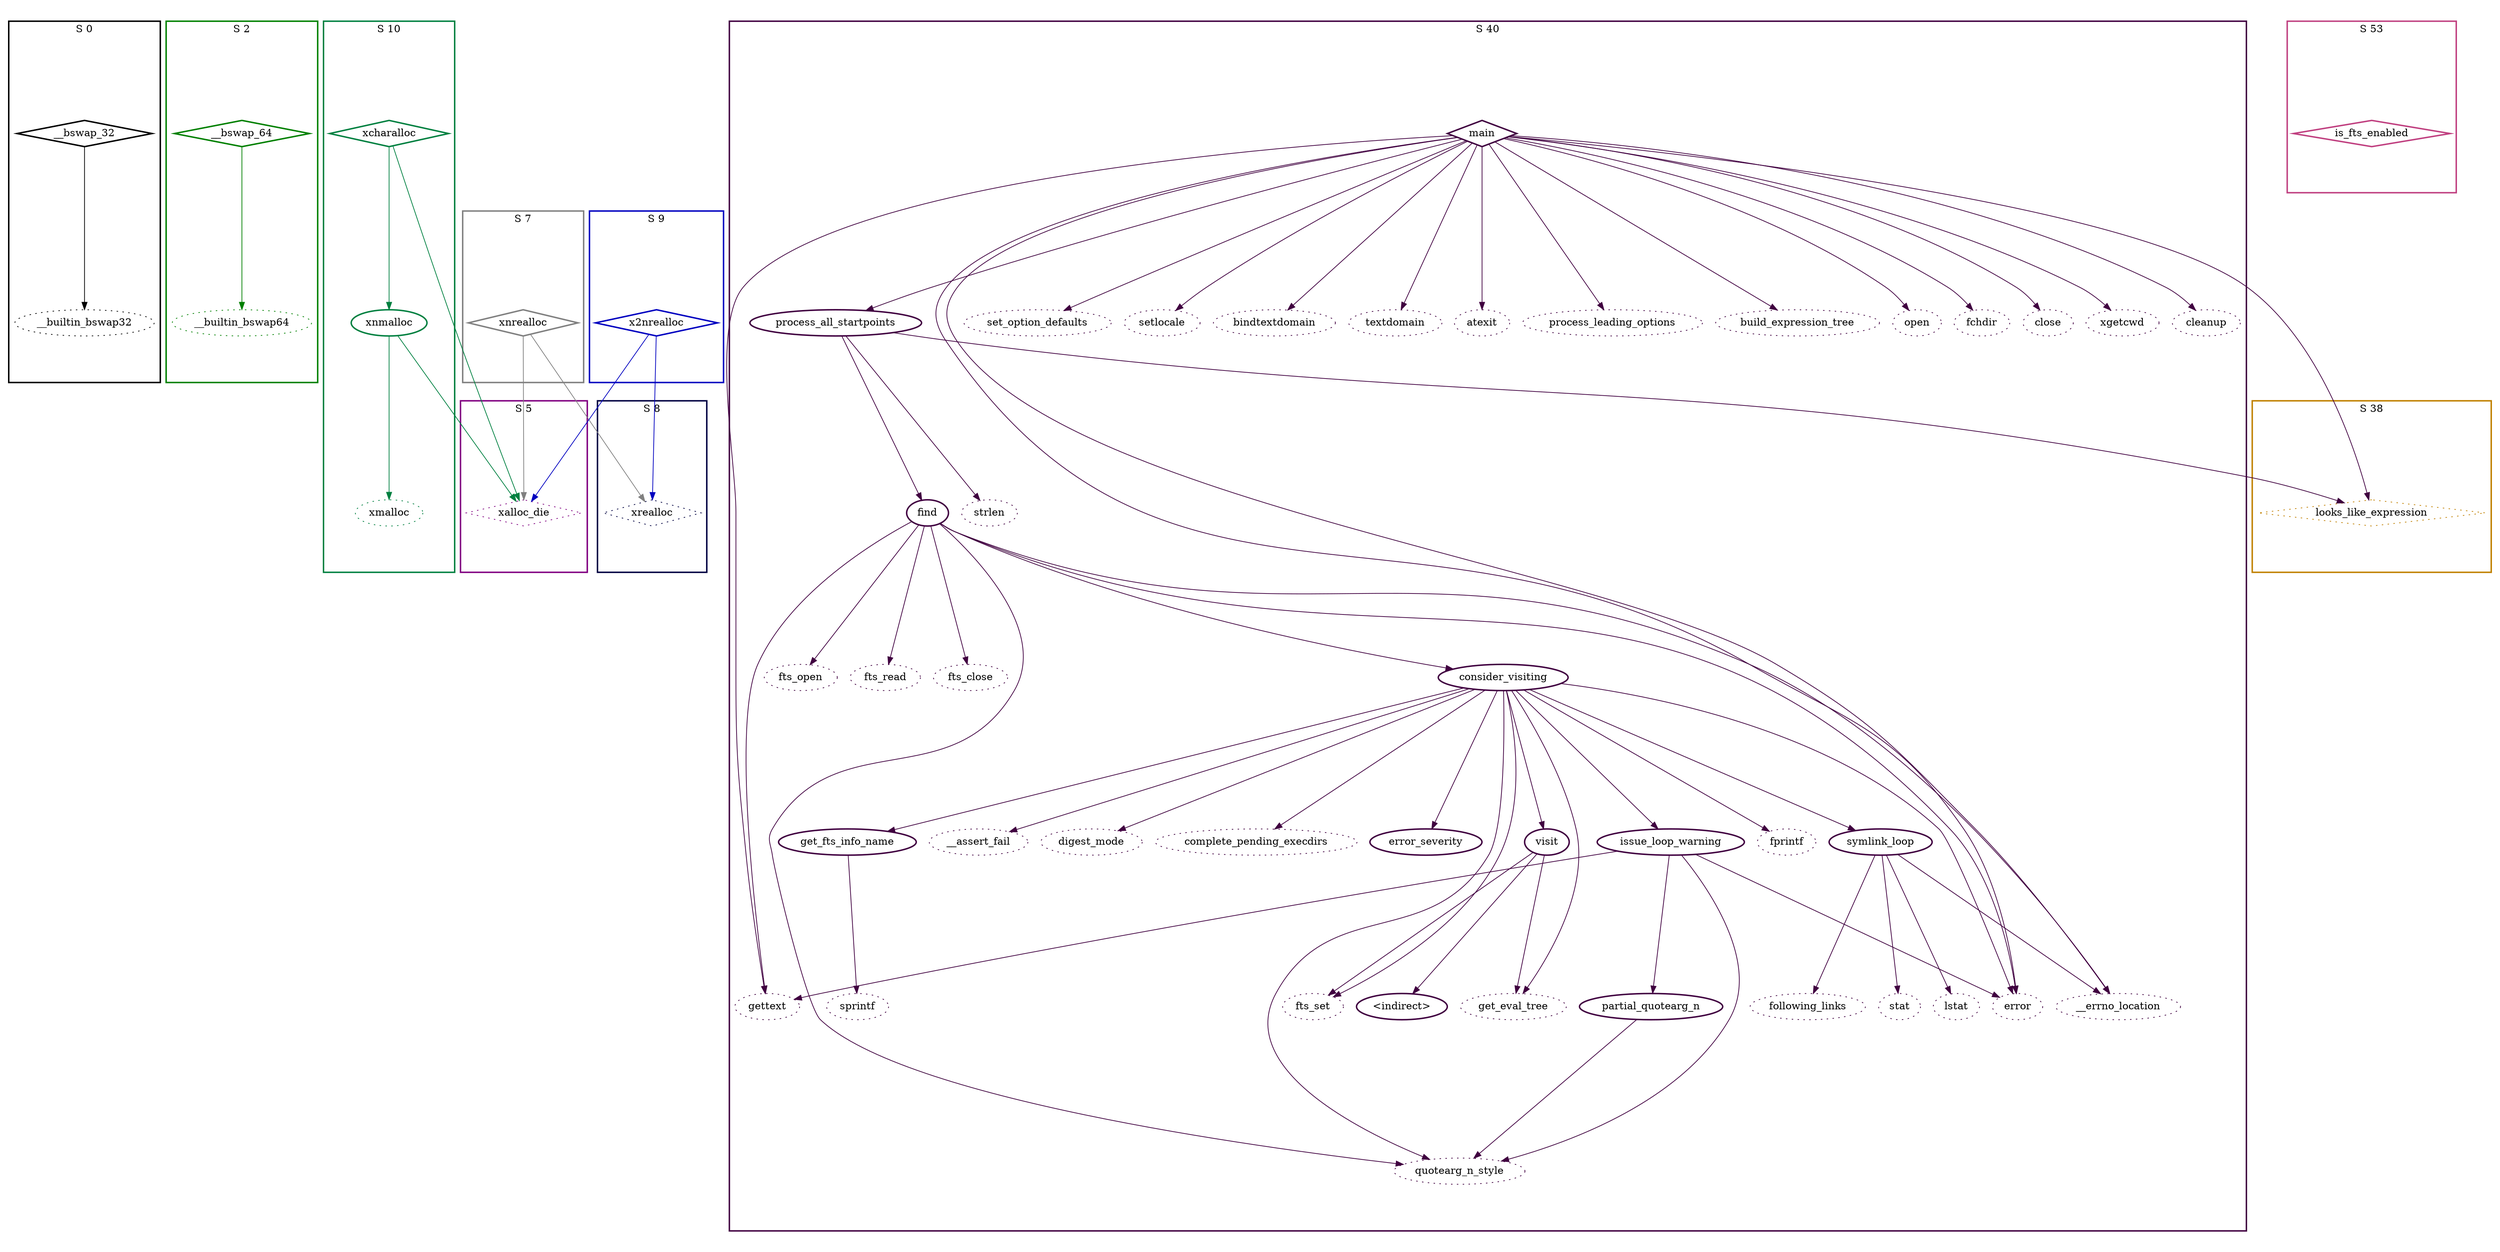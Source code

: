 digraph G {
  ratio=0.500000;
  "UV __bswap_32 (0)" [shape=diamond, label="__bswap_32", color="#000000",
                       style=bold];
  "UV __builtin_bswap32 (1)" [label="__builtin_bswap32", color="#000000",
                              style=dotted];
  "UV __bswap_64 (2)" [shape=diamond, label="__bswap_64", color="#008000",
                       style=bold];
  "UV __builtin_bswap64 (3)" [label="__builtin_bswap64", color="#008000",
                              style=dotted];
  "UV xnmalloc (4)" [label="xnmalloc", color="#008040", style=bold];
  "UV xalloc_die (5)" [shape=diamond, label="xalloc_die", color="#800080",
                       style=dotted];
  "UV xmalloc (6)" [label="xmalloc", color="#008040", style=dotted];
  "UV xnrealloc (7)" [shape=diamond, label="xnrealloc", color="#808080",
                      style=bold];
  "UV xrealloc (8)" [shape=diamond, label="xrealloc", color="#000040",
                     style=dotted];
  "UV x2nrealloc (9)" [shape=diamond, label="x2nrealloc", color="#0000C0",
                       style=bold];
  "UV xcharalloc (10)" [shape=diamond, label="xcharalloc", color="#008040",
                        style=bold];
  "UV error_severity (11)" [label="error_severity", color="#400040",
                            style=bold];
  "UV get_fts_info_name (12)" [label="get_fts_info_name", color="#400040",
                               style=bold];
  "UV sprintf (13)" [label="sprintf", color="#400040", style=dotted];
  "UV visit (14)" [label="visit", color="#400040", style=bold];
  "UV get_eval_tree (15)" [label="get_eval_tree", color="#400040",
                           style=dotted];
  "UV <indirect> (16)" [label="<indirect>", color="#400040", style=bold];
  "UV fts_set (17)" [label="fts_set", color="#400040", style=dotted];
  "UV partial_quotearg_n (18)" [label="partial_quotearg_n", color="#400040",
                                style=bold];
  "UV quotearg_n_style (19)" [label="quotearg_n_style", color="#400040",
                              style=dotted];
  "UV issue_loop_warning (20)" [label="issue_loop_warning", color="#400040",
                                style=bold];
  "UV gettext (21)" [label="gettext", color="#400040", style=dotted];
  "UV error (22)" [label="error", color="#400040", style=dotted];
  "UV symlink_loop (23)" [label="symlink_loop", color="#400040", style=bold];
  "UV following_links (24)" [label="following_links", color="#400040",
                             style=dotted];
  "UV stat (25)" [label="stat", color="#400040", style=dotted];
  "UV lstat (26)" [label="lstat", color="#400040", style=dotted];
  "UV __errno_location (27)" [label="__errno_location", color="#400040",
                              style=dotted];
  "UV consider_visiting (28)" [label="consider_visiting", color="#400040",
                               style=bold];
  "UV fprintf (29)" [label="fprintf", color="#400040", style=dotted];
  "UV __assert_fail (30)" [label="__assert_fail", color="#400040",
                           style=dotted];
  "UV digest_mode (31)" [label="digest_mode", color="#400040", style=dotted];
  "UV complete_pending_execdirs (32)" [label="complete_pending_execdirs",
                                       color="#400040", style=dotted];
  "UV find (33)" [label="find", color="#400040", style=bold];
  "UV fts_open (34)" [label="fts_open", color="#400040", style=dotted];
  "UV fts_read (35)" [label="fts_read", color="#400040", style=dotted];
  "UV fts_close (36)" [label="fts_close", color="#400040", style=dotted];
  "UV process_all_startpoints (37)" [label="process_all_startpoints",
                                     color="#400040", style=bold];
  "UV looks_like_expression (38)" [shape=diamond,
                                   label="looks_like_expression",
                                   color="#C08000", style=dotted];
  "UV strlen (39)" [label="strlen", color="#400040", style=dotted];
  "UV main (40)" [shape=diamond, label="main", color="#400040", style=bold];
  "UV set_option_defaults (41)" [label="set_option_defaults",
                                 color="#400040", style=dotted];
  "UV setlocale (42)" [label="setlocale", color="#400040", style=dotted];
  "UV bindtextdomain (43)" [label="bindtextdomain", color="#400040",
                            style=dotted];
  "UV textdomain (44)" [label="textdomain", color="#400040", style=dotted];
  "UV atexit (45)" [label="atexit", color="#400040", style=dotted];
  "UV process_leading_options (46)" [label="process_leading_options",
                                     color="#400040", style=dotted];
  "UV build_expression_tree (47)" [label="build_expression_tree",
                                   color="#400040", style=dotted];
  "UV open (48)" [label="open", color="#400040", style=dotted];
  "UV fchdir (49)" [label="fchdir", color="#400040", style=dotted];
  "UV close (50)" [label="close", color="#400040", style=dotted];
  "UV xgetcwd (51)" [label="xgetcwd", color="#400040", style=dotted];
  "UV cleanup (52)" [label="cleanup", color="#400040", style=dotted];
  "UV is_fts_enabled (53)" [shape=diamond, label="is_fts_enabled",
                            color="#C04080", style=bold];
  
  subgraph cluster_40 { label="S 40";
    color="#400040";
    style=bold;
    "UV cleanup (52)";"UV xgetcwd (51)";"UV close (50)";"UV fchdir (49)";"UV open (48)";"UV build_expression_tree (47)";"UV process_leading_options (46)";"UV atexit (45)";"UV textdomain (44)";"UV bindtextdomain (43)";"UV setlocale (42)";"UV set_option_defaults (41)";"UV main (40)";"UV strlen (39)";"UV process_all_startpoints (37)";"UV fts_close (36)";"UV fts_read (35)";"UV fts_open (34)";"UV find (33)";"UV complete_pending_execdirs (32)";"UV digest_mode (31)";"UV __assert_fail (30)";"UV fprintf (29)";"UV consider_visiting (28)";"UV __errno_location (27)";"UV lstat (26)";"UV stat (25)";"UV following_links (24)";"UV symlink_loop (23)";"UV error (22)";"UV gettext (21)";"UV issue_loop_warning (20)";"UV quotearg_n_style (19)";"UV partial_quotearg_n (18)";"UV fts_set (17)";"UV <indirect> (16)";"UV get_eval_tree (15)";"UV visit (14)";"UV sprintf (13)";"UV get_fts_info_name (12)";"UV error_severity (11)"; };
  subgraph cluster_8 { label="S 8";
    color="#000040";
    style=bold;
    "UV xrealloc (8)"; };
  subgraph cluster_53 { label="S 53";
    color="#C04080";
    style=bold;
    "UV is_fts_enabled (53)"; };
  subgraph cluster_9 { label="S 9";
    color="#0000C0";
    style=bold;
    "UV x2nrealloc (9)"; };
  subgraph cluster_2 { label="S 2";
    color="#008000";
    style=bold;
    "UV __builtin_bswap64 (3)";"UV __bswap_64 (2)"; };
  subgraph cluster_38 { label="S 38";
    color="#C08000";
    style=bold;
    "UV looks_like_expression (38)"; };
  subgraph cluster_5 { label="S 5";
    color="#800080";
    style=bold;
    "UV xalloc_die (5)"; };
  subgraph cluster_7 { label="S 7";
    color="#808080";
    style=bold;
    "UV xnrealloc (7)"; };
  subgraph cluster_10 { label="S 10";
    color="#008040";
    style=bold;
    "UV xcharalloc (10)";"UV xmalloc (6)";"UV xnmalloc (4)"; };
  subgraph cluster_0 { label="S 0";
    color="#000000";
    style=bold;
    "UV __builtin_bswap32 (1)";"UV __bswap_32 (0)"; };
  
  "UV __bswap_32 (0)" -> "UV __builtin_bswap32 (1)" [color="#000000"];
  "UV __bswap_64 (2)" -> "UV __builtin_bswap64 (3)" [color="#008000"];
  "UV xnmalloc (4)" -> "UV xalloc_die (5)" [color="#008040"];
  "UV xnmalloc (4)" -> "UV xmalloc (6)" [color="#008040"];
  "UV xnrealloc (7)" -> "UV xalloc_die (5)" [color="#808080"];
  "UV xnrealloc (7)" -> "UV xrealloc (8)" [color="#808080"];
  "UV x2nrealloc (9)" -> "UV xalloc_die (5)" [color="#0000C0"];
  "UV x2nrealloc (9)" -> "UV xrealloc (8)" [color="#0000C0"];
  "UV xcharalloc (10)" -> "UV xnmalloc (4)" [color="#008040"];
  "UV xcharalloc (10)" -> "UV xalloc_die (5)" [color="#008040"];
  "UV get_fts_info_name (12)" -> "UV sprintf (13)" [color="#400040"];
  "UV visit (14)" -> "UV get_eval_tree (15)" [color="#400040"];
  "UV visit (14)" -> "UV <indirect> (16)" [color="#400040"];
  "UV visit (14)" -> "UV fts_set (17)" [color="#400040"];
  "UV partial_quotearg_n (18)" -> "UV quotearg_n_style (19)" [color="#400040"];
  "UV issue_loop_warning (20)" -> "UV partial_quotearg_n (18)" [color="#400040"];
  "UV issue_loop_warning (20)" -> "UV quotearg_n_style (19)" [color="#400040"];
  "UV issue_loop_warning (20)" -> "UV gettext (21)" [color="#400040"];
  "UV issue_loop_warning (20)" -> "UV error (22)" [color="#400040"];
  "UV symlink_loop (23)" -> "UV following_links (24)" [color="#400040"];
  "UV symlink_loop (23)" -> "UV stat (25)" [color="#400040"];
  "UV symlink_loop (23)" -> "UV lstat (26)" [color="#400040"];
  "UV symlink_loop (23)" -> "UV __errno_location (27)" [color="#400040"];
  "UV consider_visiting (28)" -> "UV error_severity (11)" [color="#400040"];
  "UV consider_visiting (28)" -> "UV get_fts_info_name (12)" [color="#400040"];
  "UV consider_visiting (28)" -> "UV visit (14)" [color="#400040"];
  "UV consider_visiting (28)" -> "UV get_eval_tree (15)" [color="#400040"];
  "UV consider_visiting (28)" -> "UV fts_set (17)" [color="#400040"];
  "UV consider_visiting (28)" -> "UV quotearg_n_style (19)" [color="#400040"];
  "UV consider_visiting (28)" -> "UV issue_loop_warning (20)" [color="#400040"];
  "UV consider_visiting (28)" -> "UV error (22)" [color="#400040"];
  "UV consider_visiting (28)" -> "UV symlink_loop (23)" [color="#400040"];
  "UV consider_visiting (28)" -> "UV fprintf (29)" [color="#400040"];
  "UV consider_visiting (28)" -> "UV __assert_fail (30)" [color="#400040"];
  "UV consider_visiting (28)" -> "UV digest_mode (31)" [color="#400040"];
  "UV consider_visiting (28)" -> "UV complete_pending_execdirs (32)" [
  color="#400040"];
  "UV find (33)" -> "UV quotearg_n_style (19)" [color="#400040"];
  "UV find (33)" -> "UV gettext (21)" [color="#400040"];
  "UV find (33)" -> "UV error (22)" [color="#400040"];
  "UV find (33)" -> "UV __errno_location (27)" [color="#400040"];
  "UV find (33)" -> "UV consider_visiting (28)" [color="#400040"];
  "UV find (33)" -> "UV fts_open (34)" [color="#400040"];
  "UV find (33)" -> "UV fts_read (35)" [color="#400040"];
  "UV find (33)" -> "UV fts_close (36)" [color="#400040"];
  "UV process_all_startpoints (37)" -> "UV find (33)" [color="#400040"];
  "UV process_all_startpoints (37)" -> "UV looks_like_expression (38)" [
  color="#400040"];
  "UV process_all_startpoints (37)" -> "UV strlen (39)" [color="#400040"];
  "UV main (40)" -> "UV gettext (21)" [color="#400040"];
  "UV main (40)" -> "UV error (22)" [color="#400040"];
  "UV main (40)" -> "UV __errno_location (27)" [color="#400040"];
  "UV main (40)" -> "UV process_all_startpoints (37)" [color="#400040"];
  "UV main (40)" -> "UV looks_like_expression (38)" [color="#400040"];
  "UV main (40)" -> "UV set_option_defaults (41)" [color="#400040"];
  "UV main (40)" -> "UV setlocale (42)" [color="#400040"];
  "UV main (40)" -> "UV bindtextdomain (43)" [color="#400040"];
  "UV main (40)" -> "UV textdomain (44)" [color="#400040"];
  "UV main (40)" -> "UV atexit (45)" [color="#400040"];
  "UV main (40)" -> "UV process_leading_options (46)" [color="#400040"];
  "UV main (40)" -> "UV build_expression_tree (47)" [color="#400040"];
  "UV main (40)" -> "UV open (48)" [color="#400040"];
  "UV main (40)" -> "UV fchdir (49)" [color="#400040"];
  "UV main (40)" -> "UV close (50)" [color="#400040"];
  "UV main (40)" -> "UV xgetcwd (51)" [color="#400040"];
  "UV main (40)" -> "UV cleanup (52)" [color="#400040"];
  
  }